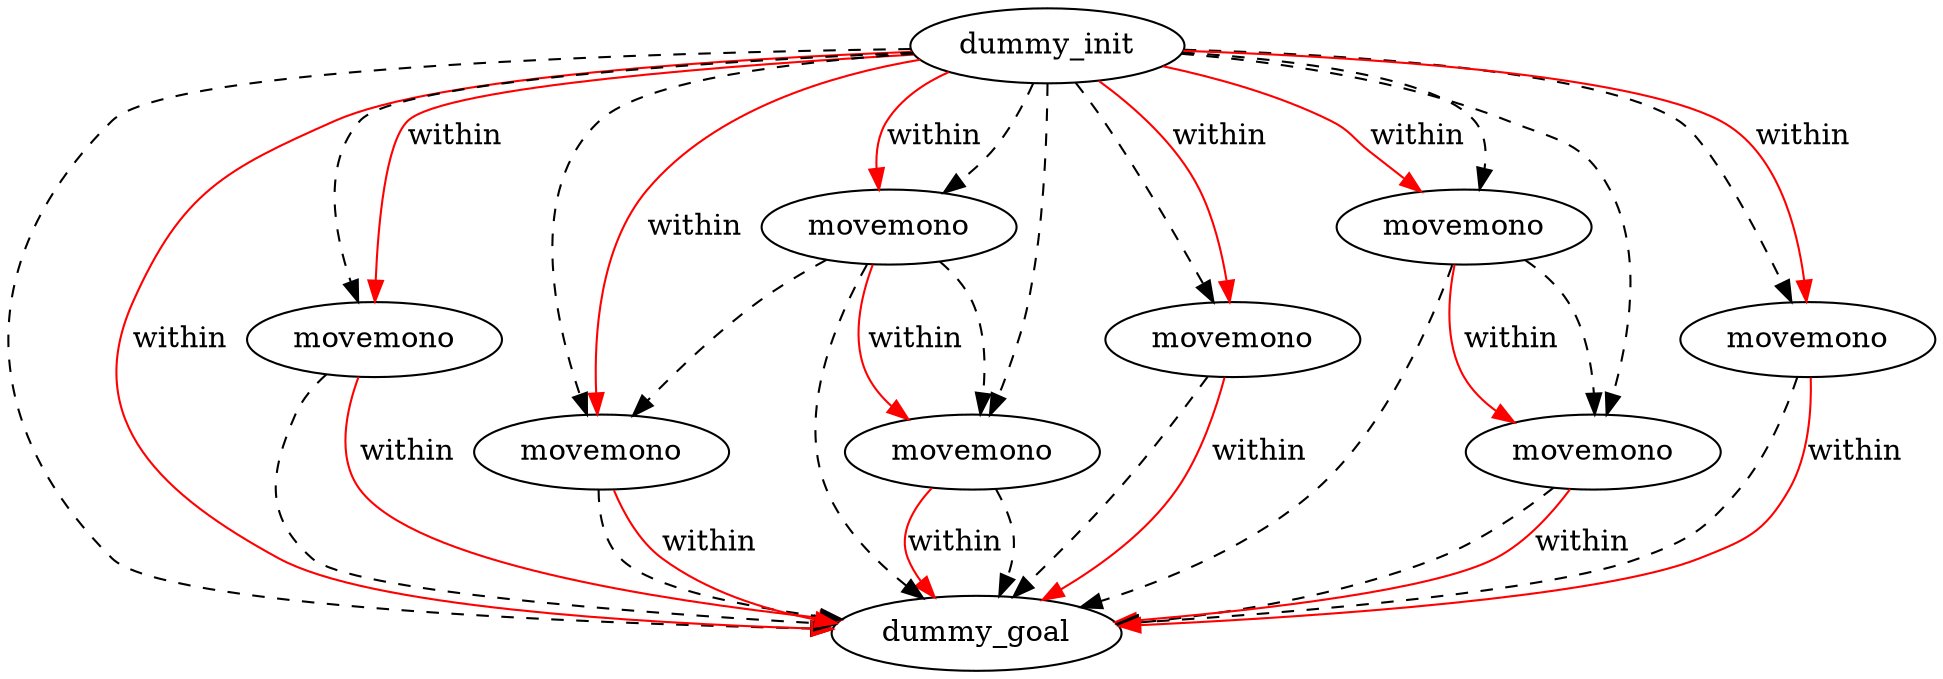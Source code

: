 digraph {
	"965b2498-4787-975f-7f10-32ace5583675" [label=dummy_init]
	"ce2bd84d-aaae-1330-7985-a387aaab36ea" [label=dummy_goal]
	"c4d9dd2c-cc04-72e1-886f-abfd4200e29c" [label=movemono]
	"2b186dd8-86b2-f089-7ae4-b03ec350c4ef" [label=movemono]
	"9928d3f0-9f87-9f41-023c-3b130c560ec1" [label=movemono]
	"2ffbd7db-45a5-204f-6fa3-47bc8e4826cc" [label=movemono]
	"5299ea35-04e1-3029-346d-dba7048d5813" [label=movemono]
	"34b17e00-3528-7d43-74be-dc75860a0850" [label=movemono]
	"23e4f41c-beae-8319-642d-09a98b5dc06a" [label=movemono]
	"2806e2c9-c5af-7c57-2c97-b81357067543" [label=movemono]
	"9928d3f0-9f87-9f41-023c-3b130c560ec1" -> "ce2bd84d-aaae-1330-7985-a387aaab36ea" [color=black style=dashed]
	"965b2498-4787-975f-7f10-32ace5583675" -> "c4d9dd2c-cc04-72e1-886f-abfd4200e29c" [color=black style=dashed]
	"23e4f41c-beae-8319-642d-09a98b5dc06a" -> "34b17e00-3528-7d43-74be-dc75860a0850" [color=black style=dashed]
	"965b2498-4787-975f-7f10-32ace5583675" -> "2ffbd7db-45a5-204f-6fa3-47bc8e4826cc" [color=black style=dashed]
	"34b17e00-3528-7d43-74be-dc75860a0850" -> "ce2bd84d-aaae-1330-7985-a387aaab36ea" [color=black style=dashed]
	"965b2498-4787-975f-7f10-32ace5583675" -> "2b186dd8-86b2-f089-7ae4-b03ec350c4ef" [color=black style=dashed]
	"5299ea35-04e1-3029-346d-dba7048d5813" -> "ce2bd84d-aaae-1330-7985-a387aaab36ea" [color=black style=dashed]
	"965b2498-4787-975f-7f10-32ace5583675" -> "34b17e00-3528-7d43-74be-dc75860a0850" [color=black style=dashed]
	"965b2498-4787-975f-7f10-32ace5583675" -> "5299ea35-04e1-3029-346d-dba7048d5813" [color=black style=dashed]
	"2b186dd8-86b2-f089-7ae4-b03ec350c4ef" -> "ce2bd84d-aaae-1330-7985-a387aaab36ea" [color=black style=dashed]
	"23e4f41c-beae-8319-642d-09a98b5dc06a" -> "2b186dd8-86b2-f089-7ae4-b03ec350c4ef" [color=black style=dashed]
	"c4d9dd2c-cc04-72e1-886f-abfd4200e29c" -> "ce2bd84d-aaae-1330-7985-a387aaab36ea" [color=black style=dashed]
	"965b2498-4787-975f-7f10-32ace5583675" -> "9928d3f0-9f87-9f41-023c-3b130c560ec1" [color=black style=dashed]
	"2ffbd7db-45a5-204f-6fa3-47bc8e4826cc" -> "ce2bd84d-aaae-1330-7985-a387aaab36ea" [color=black style=dashed]
	"23e4f41c-beae-8319-642d-09a98b5dc06a" -> "ce2bd84d-aaae-1330-7985-a387aaab36ea" [color=black style=dashed]
	"965b2498-4787-975f-7f10-32ace5583675" -> "2806e2c9-c5af-7c57-2c97-b81357067543" [color=black style=dashed]
	"965b2498-4787-975f-7f10-32ace5583675" -> "23e4f41c-beae-8319-642d-09a98b5dc06a" [color=black style=dashed]
	"2806e2c9-c5af-7c57-2c97-b81357067543" -> "ce2bd84d-aaae-1330-7985-a387aaab36ea" [color=black style=dashed]
	"5299ea35-04e1-3029-346d-dba7048d5813" -> "2ffbd7db-45a5-204f-6fa3-47bc8e4826cc" [color=black style=dashed]
	"965b2498-4787-975f-7f10-32ace5583675" -> "ce2bd84d-aaae-1330-7985-a387aaab36ea" [color=black style=dashed]
	"2b186dd8-86b2-f089-7ae4-b03ec350c4ef" -> "ce2bd84d-aaae-1330-7985-a387aaab36ea" [label=within color=red]
	"965b2498-4787-975f-7f10-32ace5583675" -> "5299ea35-04e1-3029-346d-dba7048d5813" [label=within color=red]
	"965b2498-4787-975f-7f10-32ace5583675" -> "ce2bd84d-aaae-1330-7985-a387aaab36ea" [label=within color=red]
	"965b2498-4787-975f-7f10-32ace5583675" -> "c4d9dd2c-cc04-72e1-886f-abfd4200e29c" [label=within color=red]
	"965b2498-4787-975f-7f10-32ace5583675" -> "9928d3f0-9f87-9f41-023c-3b130c560ec1" [label=within color=red]
	"965b2498-4787-975f-7f10-32ace5583675" -> "2b186dd8-86b2-f089-7ae4-b03ec350c4ef" [label=within color=red]
	"34b17e00-3528-7d43-74be-dc75860a0850" -> "ce2bd84d-aaae-1330-7985-a387aaab36ea" [label=within color=red]
	"c4d9dd2c-cc04-72e1-886f-abfd4200e29c" -> "ce2bd84d-aaae-1330-7985-a387aaab36ea" [label=within color=red]
	"965b2498-4787-975f-7f10-32ace5583675" -> "2806e2c9-c5af-7c57-2c97-b81357067543" [label=within color=red]
	"23e4f41c-beae-8319-642d-09a98b5dc06a" -> "34b17e00-3528-7d43-74be-dc75860a0850" [label=within color=red]
	"5299ea35-04e1-3029-346d-dba7048d5813" -> "2ffbd7db-45a5-204f-6fa3-47bc8e4826cc" [label=within color=red]
	"2ffbd7db-45a5-204f-6fa3-47bc8e4826cc" -> "ce2bd84d-aaae-1330-7985-a387aaab36ea" [label=within color=red]
	"2806e2c9-c5af-7c57-2c97-b81357067543" -> "ce2bd84d-aaae-1330-7985-a387aaab36ea" [label=within color=red]
	"9928d3f0-9f87-9f41-023c-3b130c560ec1" -> "ce2bd84d-aaae-1330-7985-a387aaab36ea" [label=within color=red]
	"965b2498-4787-975f-7f10-32ace5583675" -> "23e4f41c-beae-8319-642d-09a98b5dc06a" [label=within color=red]
}
